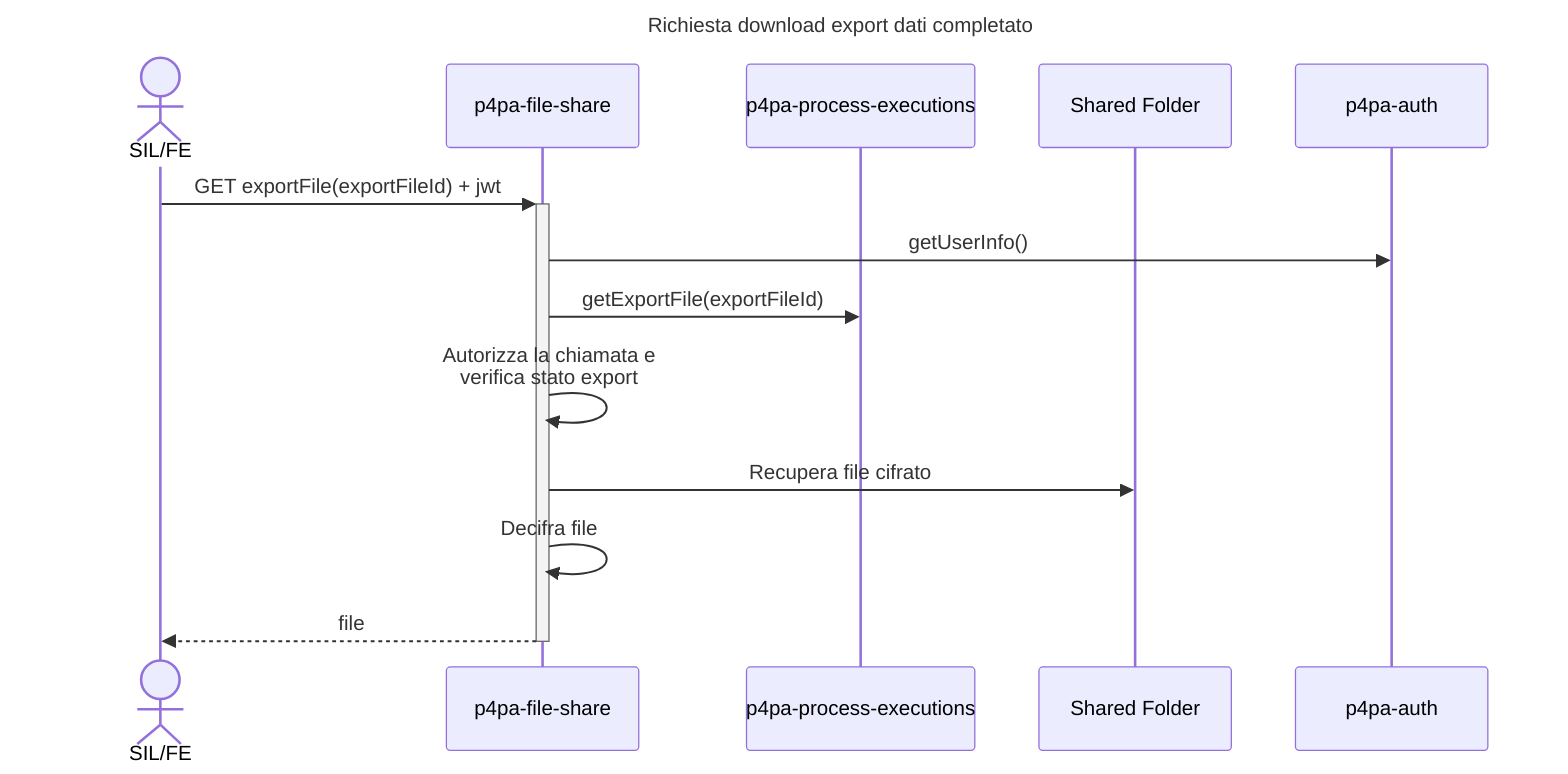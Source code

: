 ---
title: Richiesta download export dati completato
---
sequenceDiagram
    actor CLIENT as SIL/FE
    participant MS_FILESHARE as p4pa-file-share
    participant MS_PROCESS_EXECUTIONS as p4pa-process-executions
    participant SHARED as Shared Folder
    participant MS_AUTH as p4pa-auth

    CLIENT ->>+ MS_FILESHARE: GET exportFile(exportFileId) + jwt
        MS_FILESHARE ->> MS_AUTH: getUserInfo()
        MS_FILESHARE ->> MS_PROCESS_EXECUTIONS: getExportFile(exportFileId)
        MS_FILESHARE ->> MS_FILESHARE: Autorizza la chiamata e<BR />verifica stato export
        MS_FILESHARE ->> SHARED: Recupera file cifrato
        MS_FILESHARE ->> MS_FILESHARE: Decifra file
        MS_FILESHARE -->>- CLIENT: file
